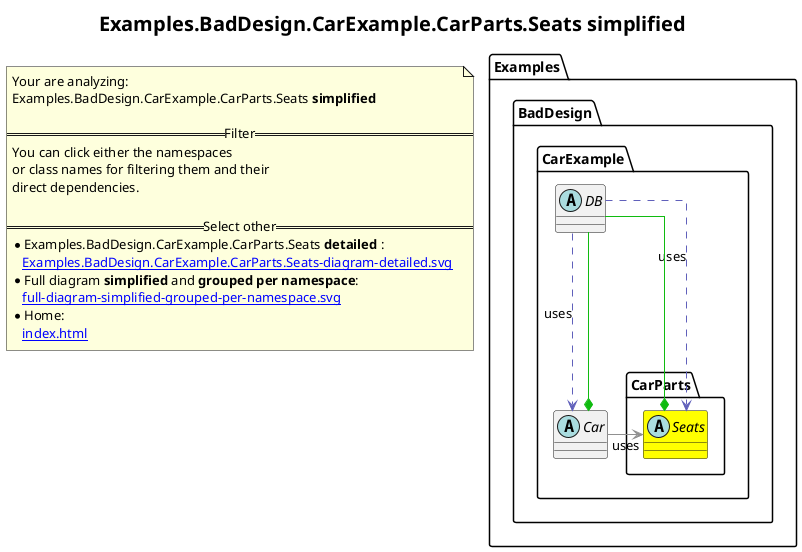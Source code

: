 @startuml
skinparam linetype ortho
title <size:20>Examples.BadDesign.CarExample.CarParts.Seats **simplified** </size>
note "Your are analyzing:\nExamples.BadDesign.CarExample.CarParts.Seats **simplified** \n\n==Filter==\nYou can click either the namespaces \nor class names for filtering them and their\ndirect dependencies.\n\n==Select other==\n* Examples.BadDesign.CarExample.CarParts.Seats **detailed** :\n   [[Examples.BadDesign.CarExample.CarParts.Seats-diagram-detailed.svg]]\n* Full diagram **simplified** and **grouped per namespace**:\n   [[full-diagram-simplified-grouped-per-namespace.svg]]\n* Home:\n   [[index.html]]" as FloatingNote
    abstract class Examples.BadDesign.CarExample.DB [[Examples.BadDesign.CarExample.DB-diagram-simplified.svg]]  {
    }
    abstract class Examples.BadDesign.CarExample.Car [[Examples.BadDesign.CarExample.Car-diagram-simplified.svg]]  {
    }
      abstract class Examples.BadDesign.CarExample.CarParts.Seats [[Examples.BadDesign.CarExample.CarParts.Seats-diagram-simplified.svg]] #yellow {
      }
 ' *************************************** 
 ' *************************************** 
 ' *************************************** 
' Class relations extracted from namespace:
' Examples.BadDesign.CarExample
Examples.BadDesign.CarExample.DB .[#6060BB].> Examples.BadDesign.CarExample.Car  : uses 
Examples.BadDesign.CarExample.DB .[#6060BB].> Examples.BadDesign.CarExample.CarParts.Seats  : uses 
Examples.BadDesign.CarExample.Car *-[#10BB10]- Examples.BadDesign.CarExample.DB 
Examples.BadDesign.CarExample.Car -[#909090]-> Examples.BadDesign.CarExample.CarParts.Seats  : uses 
' Class relations extracted from namespace:
' Examples.BadDesign.CarExample.CarParts
Examples.BadDesign.CarExample.CarParts.Seats *-[#10BB10]- Examples.BadDesign.CarExample.DB 
@enduml
